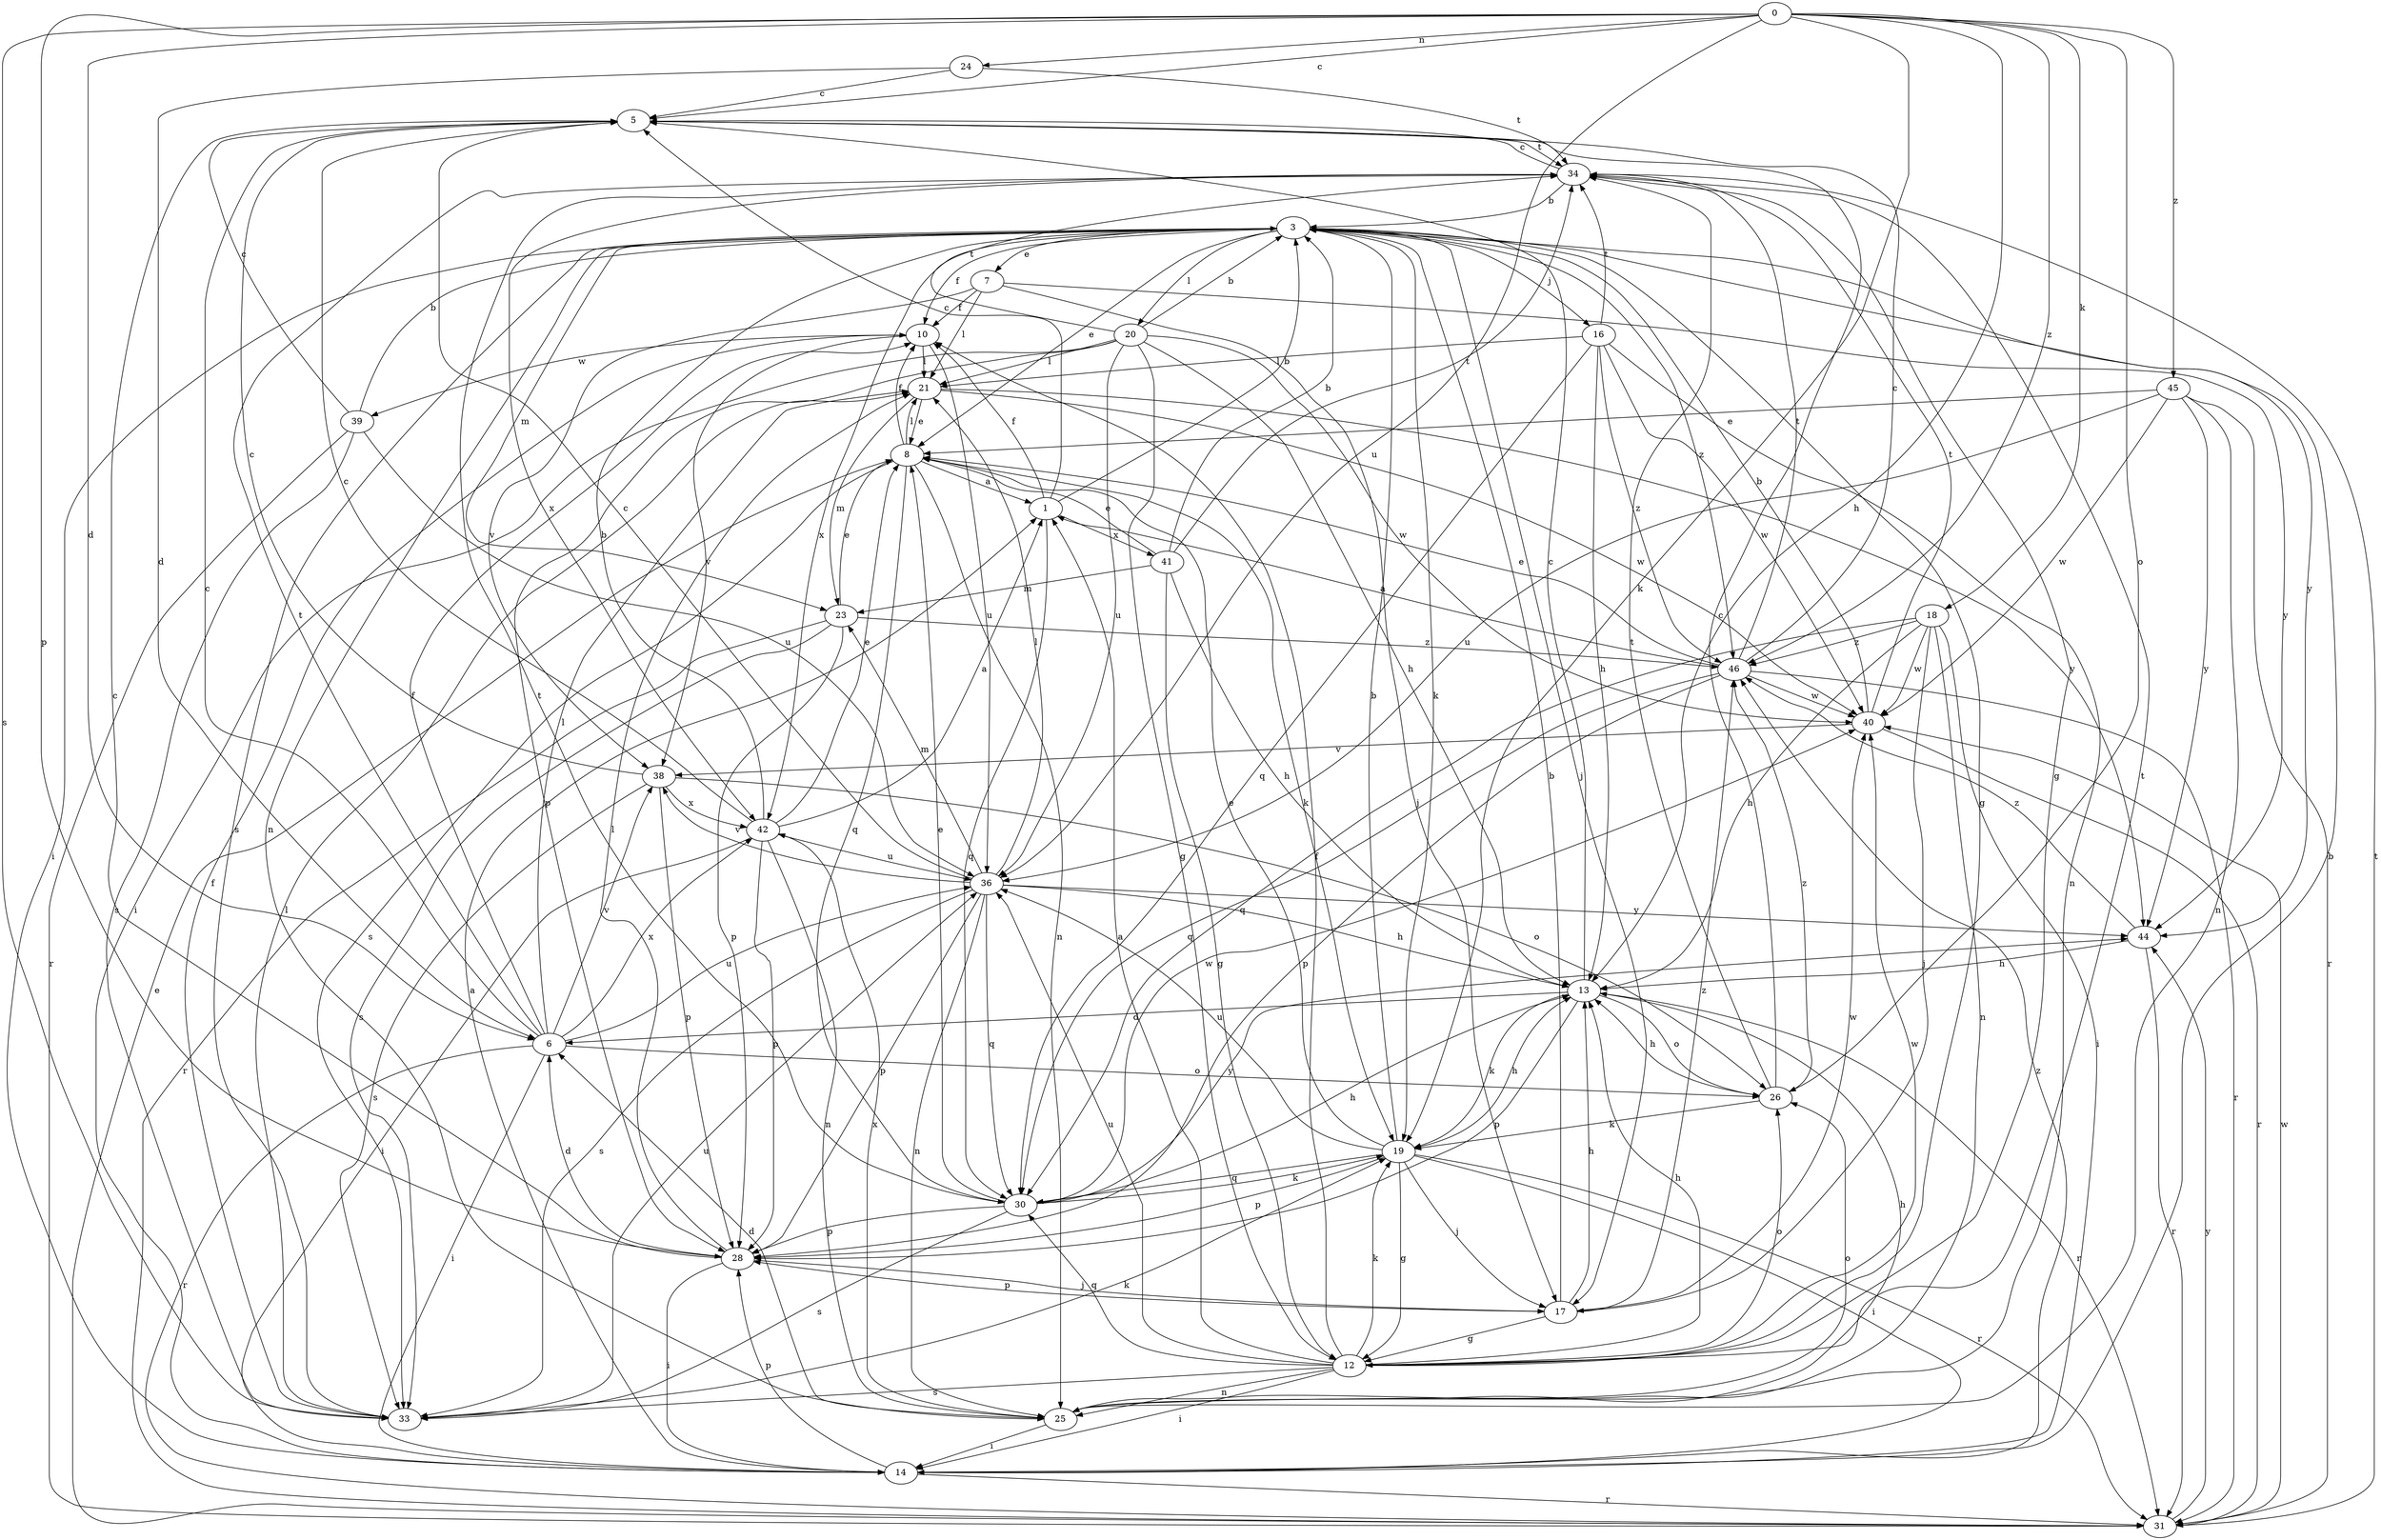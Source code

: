 strict digraph  {
0;
1;
3;
5;
6;
7;
8;
10;
12;
13;
14;
16;
17;
18;
19;
20;
21;
23;
24;
25;
26;
28;
30;
31;
33;
34;
36;
38;
39;
40;
41;
42;
44;
45;
46;
0 -> 5  [label=c];
0 -> 6  [label=d];
0 -> 13  [label=h];
0 -> 18  [label=k];
0 -> 19  [label=k];
0 -> 24  [label=n];
0 -> 26  [label=o];
0 -> 28  [label=p];
0 -> 33  [label=s];
0 -> 36  [label=u];
0 -> 45  [label=z];
0 -> 46  [label=z];
1 -> 3  [label=b];
1 -> 5  [label=c];
1 -> 10  [label=f];
1 -> 30  [label=q];
1 -> 41  [label=x];
3 -> 7  [label=e];
3 -> 8  [label=e];
3 -> 10  [label=f];
3 -> 12  [label=g];
3 -> 14  [label=i];
3 -> 16  [label=j];
3 -> 17  [label=j];
3 -> 19  [label=k];
3 -> 20  [label=l];
3 -> 23  [label=m];
3 -> 25  [label=n];
3 -> 33  [label=s];
3 -> 42  [label=x];
3 -> 44  [label=y];
3 -> 46  [label=z];
5 -> 34  [label=t];
6 -> 5  [label=c];
6 -> 10  [label=f];
6 -> 14  [label=i];
6 -> 21  [label=l];
6 -> 26  [label=o];
6 -> 31  [label=r];
6 -> 34  [label=t];
6 -> 36  [label=u];
6 -> 38  [label=v];
6 -> 42  [label=x];
7 -> 10  [label=f];
7 -> 17  [label=j];
7 -> 21  [label=l];
7 -> 38  [label=v];
7 -> 44  [label=y];
8 -> 1  [label=a];
8 -> 10  [label=f];
8 -> 19  [label=k];
8 -> 21  [label=l];
8 -> 25  [label=n];
8 -> 30  [label=q];
8 -> 33  [label=s];
10 -> 21  [label=l];
10 -> 36  [label=u];
10 -> 38  [label=v];
10 -> 39  [label=w];
12 -> 1  [label=a];
12 -> 10  [label=f];
12 -> 13  [label=h];
12 -> 14  [label=i];
12 -> 19  [label=k];
12 -> 25  [label=n];
12 -> 26  [label=o];
12 -> 30  [label=q];
12 -> 33  [label=s];
12 -> 34  [label=t];
12 -> 36  [label=u];
12 -> 40  [label=w];
13 -> 5  [label=c];
13 -> 6  [label=d];
13 -> 19  [label=k];
13 -> 26  [label=o];
13 -> 28  [label=p];
13 -> 31  [label=r];
14 -> 1  [label=a];
14 -> 3  [label=b];
14 -> 28  [label=p];
14 -> 31  [label=r];
14 -> 46  [label=z];
16 -> 13  [label=h];
16 -> 21  [label=l];
16 -> 25  [label=n];
16 -> 30  [label=q];
16 -> 34  [label=t];
16 -> 40  [label=w];
16 -> 46  [label=z];
17 -> 3  [label=b];
17 -> 12  [label=g];
17 -> 13  [label=h];
17 -> 28  [label=p];
17 -> 40  [label=w];
17 -> 46  [label=z];
18 -> 13  [label=h];
18 -> 14  [label=i];
18 -> 17  [label=j];
18 -> 25  [label=n];
18 -> 30  [label=q];
18 -> 40  [label=w];
18 -> 46  [label=z];
19 -> 3  [label=b];
19 -> 8  [label=e];
19 -> 12  [label=g];
19 -> 13  [label=h];
19 -> 14  [label=i];
19 -> 17  [label=j];
19 -> 28  [label=p];
19 -> 30  [label=q];
19 -> 31  [label=r];
19 -> 36  [label=u];
20 -> 3  [label=b];
20 -> 12  [label=g];
20 -> 13  [label=h];
20 -> 14  [label=i];
20 -> 21  [label=l];
20 -> 28  [label=p];
20 -> 34  [label=t];
20 -> 36  [label=u];
20 -> 40  [label=w];
21 -> 8  [label=e];
21 -> 23  [label=m];
21 -> 40  [label=w];
21 -> 44  [label=y];
23 -> 8  [label=e];
23 -> 28  [label=p];
23 -> 31  [label=r];
23 -> 33  [label=s];
23 -> 46  [label=z];
24 -> 5  [label=c];
24 -> 6  [label=d];
24 -> 34  [label=t];
25 -> 6  [label=d];
25 -> 13  [label=h];
25 -> 14  [label=i];
25 -> 26  [label=o];
25 -> 42  [label=x];
26 -> 5  [label=c];
26 -> 13  [label=h];
26 -> 19  [label=k];
26 -> 34  [label=t];
26 -> 46  [label=z];
28 -> 5  [label=c];
28 -> 6  [label=d];
28 -> 14  [label=i];
28 -> 17  [label=j];
28 -> 21  [label=l];
30 -> 8  [label=e];
30 -> 13  [label=h];
30 -> 19  [label=k];
30 -> 28  [label=p];
30 -> 33  [label=s];
30 -> 34  [label=t];
30 -> 40  [label=w];
30 -> 44  [label=y];
31 -> 8  [label=e];
31 -> 34  [label=t];
31 -> 40  [label=w];
31 -> 44  [label=y];
33 -> 10  [label=f];
33 -> 19  [label=k];
33 -> 21  [label=l];
33 -> 36  [label=u];
34 -> 3  [label=b];
34 -> 5  [label=c];
34 -> 12  [label=g];
34 -> 42  [label=x];
36 -> 5  [label=c];
36 -> 13  [label=h];
36 -> 21  [label=l];
36 -> 23  [label=m];
36 -> 25  [label=n];
36 -> 28  [label=p];
36 -> 30  [label=q];
36 -> 33  [label=s];
36 -> 38  [label=v];
36 -> 44  [label=y];
38 -> 5  [label=c];
38 -> 26  [label=o];
38 -> 28  [label=p];
38 -> 33  [label=s];
38 -> 42  [label=x];
39 -> 3  [label=b];
39 -> 5  [label=c];
39 -> 31  [label=r];
39 -> 33  [label=s];
39 -> 36  [label=u];
40 -> 3  [label=b];
40 -> 31  [label=r];
40 -> 34  [label=t];
40 -> 38  [label=v];
41 -> 3  [label=b];
41 -> 8  [label=e];
41 -> 12  [label=g];
41 -> 13  [label=h];
41 -> 23  [label=m];
41 -> 34  [label=t];
42 -> 1  [label=a];
42 -> 3  [label=b];
42 -> 5  [label=c];
42 -> 8  [label=e];
42 -> 14  [label=i];
42 -> 25  [label=n];
42 -> 28  [label=p];
42 -> 36  [label=u];
44 -> 13  [label=h];
44 -> 31  [label=r];
44 -> 46  [label=z];
45 -> 8  [label=e];
45 -> 25  [label=n];
45 -> 31  [label=r];
45 -> 36  [label=u];
45 -> 40  [label=w];
45 -> 44  [label=y];
46 -> 1  [label=a];
46 -> 5  [label=c];
46 -> 8  [label=e];
46 -> 28  [label=p];
46 -> 30  [label=q];
46 -> 31  [label=r];
46 -> 34  [label=t];
46 -> 40  [label=w];
}

